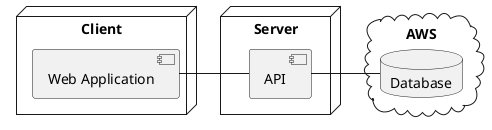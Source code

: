 @startuml


node "Client" as c {
  [Web Application] as w
}


node "Server" as s{
  [API] as a
}

cloud "AWS"{
  database "Database" as mongo
}


w - a
a - mongo


@enduml
